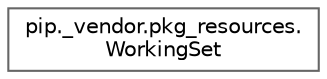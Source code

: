 digraph "Graphical Class Hierarchy"
{
 // LATEX_PDF_SIZE
  bgcolor="transparent";
  edge [fontname=Helvetica,fontsize=10,labelfontname=Helvetica,labelfontsize=10];
  node [fontname=Helvetica,fontsize=10,shape=box,height=0.2,width=0.4];
  rankdir="LR";
  Node0 [id="Node000000",label="pip._vendor.pkg_resources.\lWorkingSet",height=0.2,width=0.4,color="grey40", fillcolor="white", style="filled",URL="$d4/de4/classpip_1_1__vendor_1_1pkg__resources_1_1WorkingSet.html",tooltip=" "];
}
